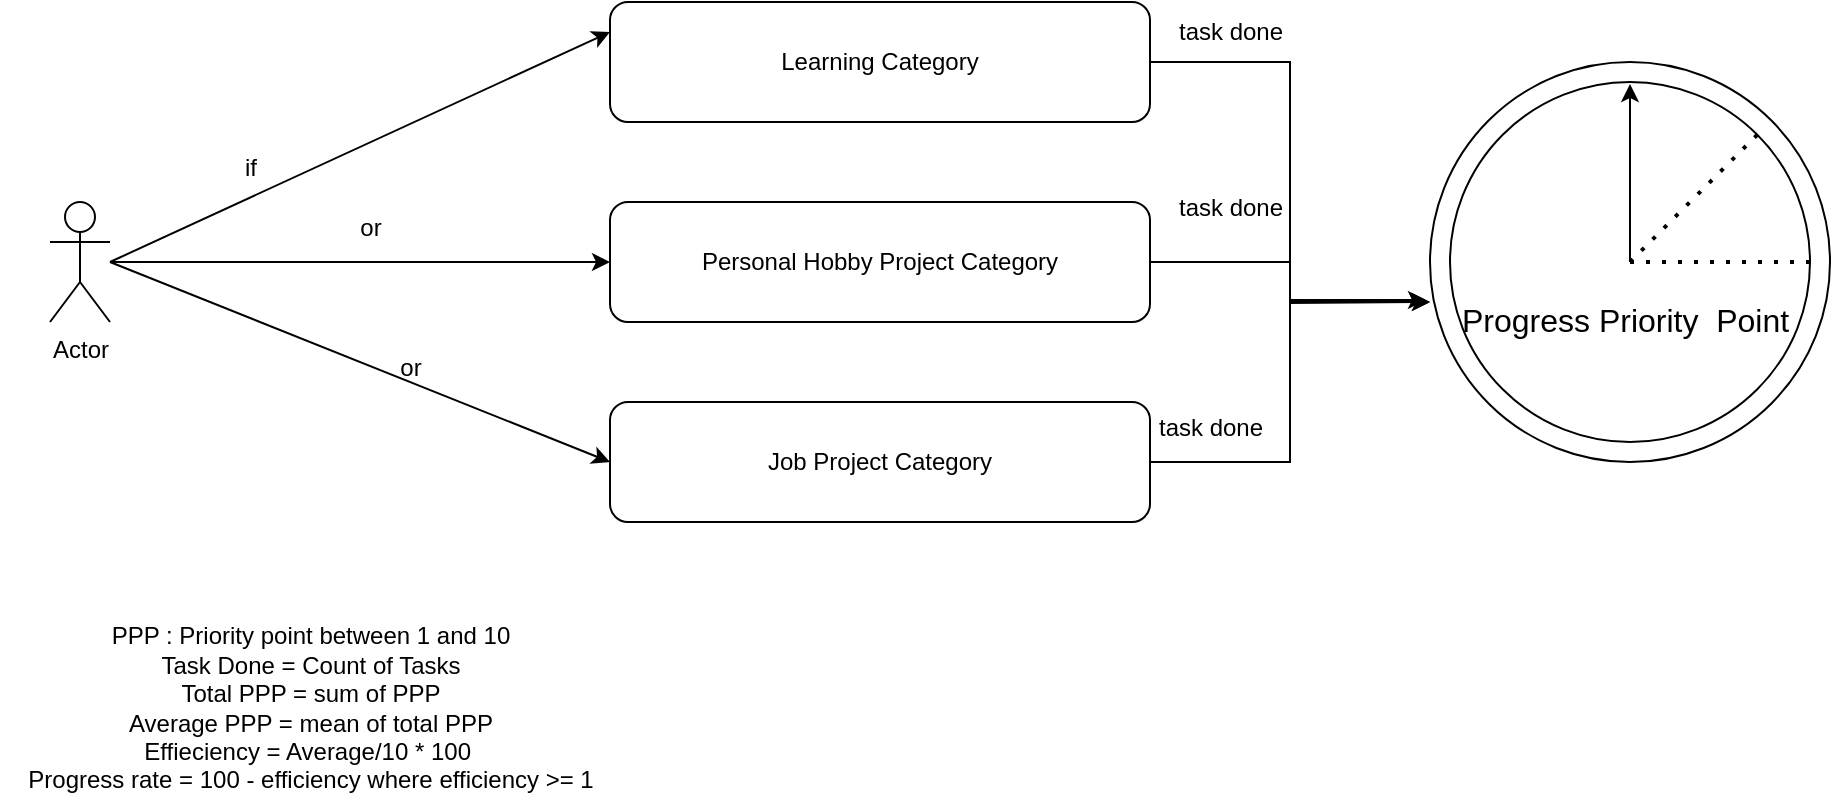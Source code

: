 <mxfile version="26.1.0">
  <diagram name="Page-1" id="3fcp_mFNkcV8WZvOf3_l">
    <mxGraphModel dx="880" dy="479" grid="1" gridSize="10" guides="1" tooltips="1" connect="1" arrows="1" fold="1" page="1" pageScale="1" pageWidth="850" pageHeight="1100" math="0" shadow="0">
      <root>
        <mxCell id="0" />
        <mxCell id="1" parent="0" />
        <mxCell id="XpanDWUdyVbDDGubJ95n-1" value="Actor" style="shape=umlActor;verticalLabelPosition=bottom;verticalAlign=top;html=1;outlineConnect=0;" vertex="1" parent="1">
          <mxGeometry x="100" y="130" width="30" height="60" as="geometry" />
        </mxCell>
        <mxCell id="XpanDWUdyVbDDGubJ95n-4" value="Learning Category" style="rounded=1;whiteSpace=wrap;html=1;" vertex="1" parent="1">
          <mxGeometry x="380" y="30" width="270" height="60" as="geometry" />
        </mxCell>
        <mxCell id="XpanDWUdyVbDDGubJ95n-21" style="edgeStyle=orthogonalEdgeStyle;rounded=0;orthogonalLoop=1;jettySize=auto;html=1;" edge="1" parent="1" source="XpanDWUdyVbDDGubJ95n-5">
          <mxGeometry relative="1" as="geometry">
            <mxPoint x="790" y="180" as="targetPoint" />
          </mxGeometry>
        </mxCell>
        <mxCell id="XpanDWUdyVbDDGubJ95n-5" value="Personal Hobby Project Category" style="rounded=1;whiteSpace=wrap;html=1;" vertex="1" parent="1">
          <mxGeometry x="380" y="130" width="270" height="60" as="geometry" />
        </mxCell>
        <mxCell id="XpanDWUdyVbDDGubJ95n-22" style="edgeStyle=orthogonalEdgeStyle;rounded=0;orthogonalLoop=1;jettySize=auto;html=1;" edge="1" parent="1" source="XpanDWUdyVbDDGubJ95n-6">
          <mxGeometry relative="1" as="geometry">
            <mxPoint x="790" y="180" as="targetPoint" />
            <Array as="points">
              <mxPoint x="720" y="260" />
              <mxPoint x="720" y="180" />
            </Array>
          </mxGeometry>
        </mxCell>
        <mxCell id="XpanDWUdyVbDDGubJ95n-6" value="Job Project Category" style="rounded=1;whiteSpace=wrap;html=1;" vertex="1" parent="1">
          <mxGeometry x="380" y="230" width="270" height="60" as="geometry" />
        </mxCell>
        <mxCell id="XpanDWUdyVbDDGubJ95n-7" value="" style="endArrow=classic;html=1;rounded=0;entryX=0;entryY=0.25;entryDx=0;entryDy=0;" edge="1" parent="1" target="XpanDWUdyVbDDGubJ95n-4">
          <mxGeometry width="50" height="50" relative="1" as="geometry">
            <mxPoint x="130" y="160" as="sourcePoint" />
            <mxPoint x="180" y="110" as="targetPoint" />
          </mxGeometry>
        </mxCell>
        <mxCell id="XpanDWUdyVbDDGubJ95n-8" value="" style="endArrow=classic;html=1;rounded=0;entryX=0;entryY=0.5;entryDx=0;entryDy=0;" edge="1" parent="1" target="XpanDWUdyVbDDGubJ95n-5">
          <mxGeometry width="50" height="50" relative="1" as="geometry">
            <mxPoint x="130" y="160" as="sourcePoint" />
            <mxPoint x="390" y="55" as="targetPoint" />
          </mxGeometry>
        </mxCell>
        <mxCell id="XpanDWUdyVbDDGubJ95n-9" value="" style="endArrow=classic;html=1;rounded=0;entryX=0;entryY=0.5;entryDx=0;entryDy=0;" edge="1" parent="1" target="XpanDWUdyVbDDGubJ95n-6">
          <mxGeometry width="50" height="50" relative="1" as="geometry">
            <mxPoint x="130" y="160" as="sourcePoint" />
            <mxPoint x="390" y="170" as="targetPoint" />
          </mxGeometry>
        </mxCell>
        <mxCell id="XpanDWUdyVbDDGubJ95n-11" value="" style="ellipse;whiteSpace=wrap;html=1;" vertex="1" parent="1">
          <mxGeometry x="790" y="60" width="200" height="200" as="geometry" />
        </mxCell>
        <mxCell id="XpanDWUdyVbDDGubJ95n-17" style="edgeStyle=orthogonalEdgeStyle;rounded=0;orthogonalLoop=1;jettySize=auto;html=1;" edge="1" parent="1">
          <mxGeometry relative="1" as="geometry">
            <mxPoint x="890" y="160" as="targetPoint" />
            <mxPoint x="890" y="170" as="sourcePoint" />
            <Array as="points">
              <mxPoint x="890" y="205" />
              <mxPoint x="891" y="205" />
            </Array>
          </mxGeometry>
        </mxCell>
        <mxCell id="XpanDWUdyVbDDGubJ95n-12" value="&lt;div&gt;&lt;font style=&quot;font-size: 16px;&quot;&gt;&lt;br&gt;&lt;/font&gt;&lt;/div&gt;&lt;font style=&quot;font-size: 16px;&quot;&gt;&lt;div&gt;&lt;font style=&quot;font-size: 16px;&quot;&gt;&lt;br&gt;&lt;/font&gt;&lt;/div&gt;&lt;div&gt;&lt;font style=&quot;font-size: 16px;&quot;&gt;&lt;br&gt;&lt;/font&gt;&lt;/div&gt;Progress Priority&amp;nbsp; Point&amp;nbsp;&lt;/font&gt;" style="ellipse;whiteSpace=wrap;html=1;" vertex="1" parent="1">
          <mxGeometry x="800" y="70" width="180" height="180" as="geometry" />
        </mxCell>
        <mxCell id="XpanDWUdyVbDDGubJ95n-13" value="" style="endArrow=classic;html=1;rounded=0;entryX=0.5;entryY=0;entryDx=0;entryDy=0;" edge="1" parent="1">
          <mxGeometry width="50" height="50" relative="1" as="geometry">
            <mxPoint x="890" y="160" as="sourcePoint" />
            <mxPoint x="890" y="71" as="targetPoint" />
            <Array as="points">
              <mxPoint x="890" y="160" />
            </Array>
          </mxGeometry>
        </mxCell>
        <mxCell id="XpanDWUdyVbDDGubJ95n-15" value="" style="endArrow=none;dashed=1;html=1;dashPattern=1 3;strokeWidth=2;rounded=0;entryX=1;entryY=0.5;entryDx=0;entryDy=0;" edge="1" parent="1" target="XpanDWUdyVbDDGubJ95n-12">
          <mxGeometry width="50" height="50" relative="1" as="geometry">
            <mxPoint x="890" y="160" as="sourcePoint" />
            <mxPoint x="660" y="150" as="targetPoint" />
          </mxGeometry>
        </mxCell>
        <mxCell id="XpanDWUdyVbDDGubJ95n-16" value="" style="endArrow=none;dashed=1;html=1;dashPattern=1 3;strokeWidth=2;rounded=0;entryX=1;entryY=0;entryDx=0;entryDy=0;" edge="1" parent="1" target="XpanDWUdyVbDDGubJ95n-12">
          <mxGeometry width="50" height="50" relative="1" as="geometry">
            <mxPoint x="890" y="160" as="sourcePoint" />
            <mxPoint x="990" y="170" as="targetPoint" />
          </mxGeometry>
        </mxCell>
        <mxCell id="XpanDWUdyVbDDGubJ95n-20" style="edgeStyle=orthogonalEdgeStyle;rounded=0;orthogonalLoop=1;jettySize=auto;html=1;entryX=-0.01;entryY=0.595;entryDx=0;entryDy=0;entryPerimeter=0;" edge="1" parent="1" source="XpanDWUdyVbDDGubJ95n-4" target="XpanDWUdyVbDDGubJ95n-11">
          <mxGeometry relative="1" as="geometry" />
        </mxCell>
        <mxCell id="XpanDWUdyVbDDGubJ95n-24" value="if" style="text;html=1;align=center;verticalAlign=middle;resizable=0;points=[];autosize=1;strokeColor=none;fillColor=none;" vertex="1" parent="1">
          <mxGeometry x="185" y="98" width="30" height="30" as="geometry" />
        </mxCell>
        <mxCell id="XpanDWUdyVbDDGubJ95n-25" value="or" style="text;html=1;align=center;verticalAlign=middle;resizable=0;points=[];autosize=1;strokeColor=none;fillColor=none;" vertex="1" parent="1">
          <mxGeometry x="245" y="128" width="30" height="30" as="geometry" />
        </mxCell>
        <mxCell id="XpanDWUdyVbDDGubJ95n-26" value="or" style="text;html=1;align=center;verticalAlign=middle;resizable=0;points=[];autosize=1;strokeColor=none;fillColor=none;" vertex="1" parent="1">
          <mxGeometry x="265" y="198" width="30" height="30" as="geometry" />
        </mxCell>
        <mxCell id="XpanDWUdyVbDDGubJ95n-27" value="task done" style="text;html=1;align=center;verticalAlign=middle;resizable=0;points=[];autosize=1;strokeColor=none;fillColor=none;" vertex="1" parent="1">
          <mxGeometry x="650" y="30" width="80" height="30" as="geometry" />
        </mxCell>
        <mxCell id="XpanDWUdyVbDDGubJ95n-28" value="task done" style="text;html=1;align=center;verticalAlign=middle;resizable=0;points=[];autosize=1;strokeColor=none;fillColor=none;" vertex="1" parent="1">
          <mxGeometry x="650" y="118" width="80" height="30" as="geometry" />
        </mxCell>
        <mxCell id="XpanDWUdyVbDDGubJ95n-29" value="task done" style="text;html=1;align=center;verticalAlign=middle;resizable=0;points=[];autosize=1;strokeColor=none;fillColor=none;" vertex="1" parent="1">
          <mxGeometry x="640" y="228" width="80" height="30" as="geometry" />
        </mxCell>
        <mxCell id="XpanDWUdyVbDDGubJ95n-30" value="PPP : Priority point between 1 and 10&lt;div&gt;Task Done = Count of Tasks&lt;/div&gt;&lt;div&gt;Total PPP = sum of PPP&lt;br&gt;Average PPP = mean of total PPP&lt;/div&gt;&lt;div&gt;Effieciency = Average/10 * 100&amp;nbsp;&lt;/div&gt;&lt;div&gt;Progress rate = 100 - efficiency where efficiency &amp;gt;= 1&lt;/div&gt;" style="text;html=1;align=center;verticalAlign=middle;resizable=0;points=[];autosize=1;strokeColor=none;fillColor=none;" vertex="1" parent="1">
          <mxGeometry x="75" y="333" width="310" height="100" as="geometry" />
        </mxCell>
      </root>
    </mxGraphModel>
  </diagram>
</mxfile>
